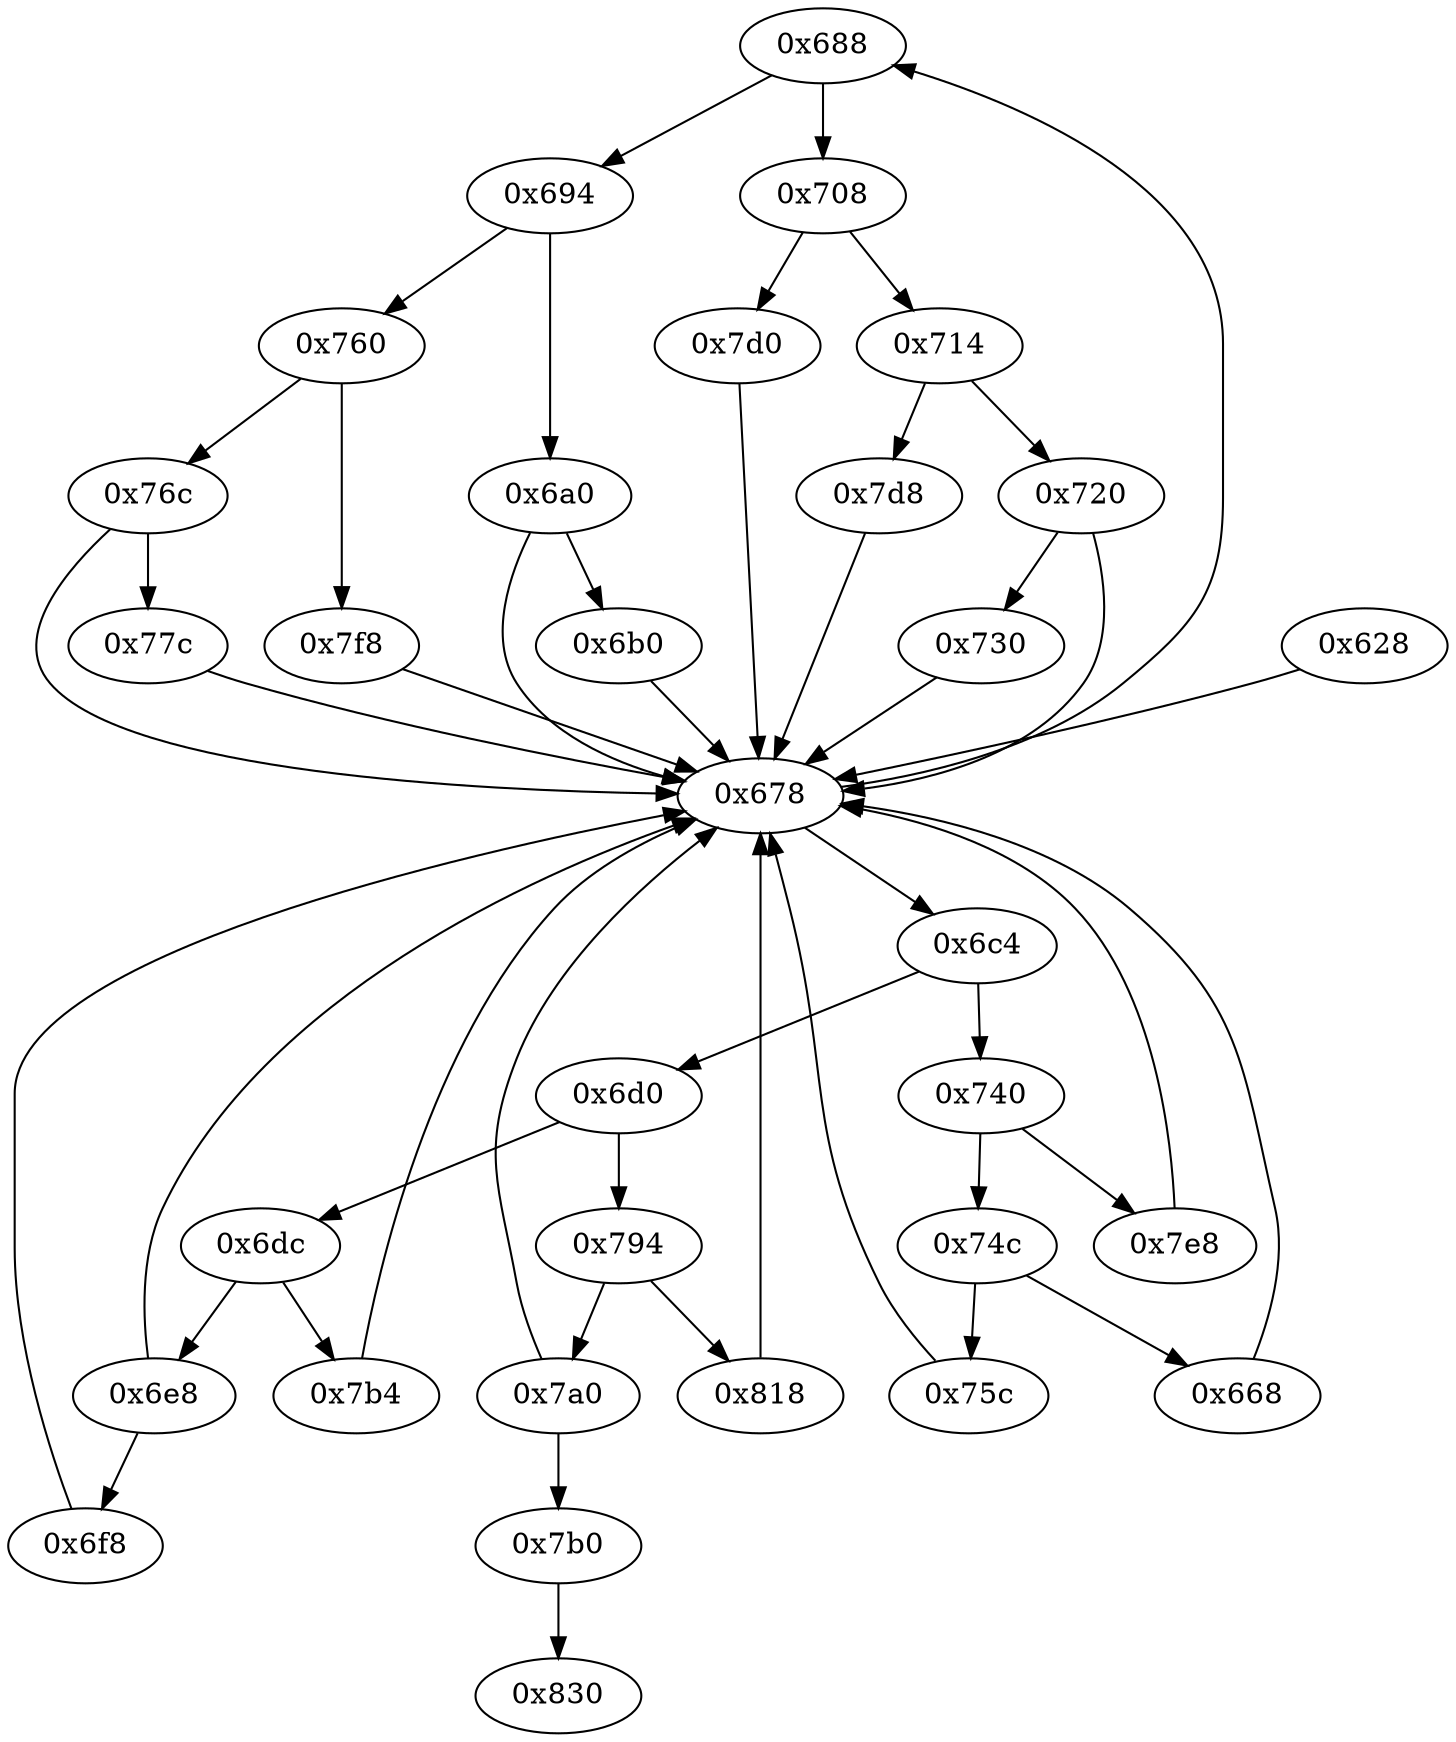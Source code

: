 strict digraph "" {
	"0x688"	 [opcode="[u'ldr', u'cmp', u'b']"];
	"0x694"	 [opcode="[u'ldr', u'cmp', u'b']"];
	"0x688" -> "0x694";
	"0x708"	 [opcode="[u'ldr', u'cmp', u'b']"];
	"0x688" -> "0x708";
	"0x6dc"	 [opcode="[u'ldr', u'cmp', u'b']"];
	"0x6e8"	 [opcode="[u'ldr', u'cmp', u'mov', u'b']"];
	"0x6dc" -> "0x6e8";
	"0x7b4"	 [opcode="[u'ldr', u'cmp', u'mov', u'mov', u'strb', u'ldr', u'b']"];
	"0x6dc" -> "0x7b4";
	"0x678"	 [opcode="[u'mov', u'ldr', u'cmp', u'b']"];
	"0x6e8" -> "0x678";
	"0x6f8"	 [opcode="[u'mov', u'bl', u'ldr', u'b']"];
	"0x6e8" -> "0x6f8";
	"0x7a0"	 [opcode="[u'ldr', u'cmp', u'mov', u'b']"];
	"0x7a0" -> "0x678";
	"0x7b0"	 [opcode="[u'b']"];
	"0x7a0" -> "0x7b0";
	"0x6a0"	 [opcode="[u'ldr', u'cmp', u'mov', u'b']"];
	"0x6a0" -> "0x678";
	"0x6b0"	 [opcode="[u'ldr', u'cmp', u'mov', u'mov', u'b']"];
	"0x6a0" -> "0x6b0";
	"0x818"	 [opcode="[u'ldrb', u'ldr', u'ldr', u'cmp', u'mov', u'b']"];
	"0x818" -> "0x678";
	"0x7e8"	 [opcode="[u'mov', u'bl', u'ldr', u'b']"];
	"0x7e8" -> "0x678";
	"0x7f8"	 [opcode="[u'ldrb', u'str', u'ldr', u'ldr', u'ldr', u'cmp', u'mov', u'b']"];
	"0x7f8" -> "0x678";
	"0x678" -> "0x688";
	"0x6c4"	 [opcode="[u'ldr', u'cmp', u'b']"];
	"0x678" -> "0x6c4";
	"0x75c"	 [opcode="[u'b']"];
	"0x75c" -> "0x678";
	"0x74c"	 [opcode="[u'ldr', u'cmp', u'mov', u'b']"];
	"0x74c" -> "0x75c";
	"0x668"	 [opcode="[u'ldr', u'cmp', u'mov', u'ldr']"];
	"0x74c" -> "0x668";
	"0x730"	 [opcode="[u'mov', u'bl', u'ldr', u'b']"];
	"0x730" -> "0x678";
	"0x76c"	 [opcode="[u'ldr', u'cmp', u'mov', u'b']"];
	"0x76c" -> "0x678";
	"0x77c"	 [opcode="[u'ldr', u'ldr', u'ldrb', u'strb', u'ldr', u'b']"];
	"0x76c" -> "0x77c";
	"0x694" -> "0x6a0";
	"0x760"	 [opcode="[u'ldr', u'cmp', u'b']"];
	"0x694" -> "0x760";
	"0x794"	 [opcode="[u'ldr', u'cmp', u'b']"];
	"0x794" -> "0x7a0";
	"0x794" -> "0x818";
	"0x830"	 [opcode="[u'mov', u'sub', u'pop']"];
	"0x7b0" -> "0x830";
	"0x6f8" -> "0x678";
	"0x7b4" -> "0x678";
	"0x6d0"	 [opcode="[u'ldr', u'cmp', u'b']"];
	"0x6d0" -> "0x6dc";
	"0x6d0" -> "0x794";
	"0x760" -> "0x7f8";
	"0x760" -> "0x76c";
	"0x714"	 [opcode="[u'ldr', u'cmp', u'b']"];
	"0x7d8"	 [opcode="[u'mov', u'bl', u'ldr', u'b']"];
	"0x714" -> "0x7d8";
	"0x720"	 [opcode="[u'ldr', u'cmp', u'mov', u'b']"];
	"0x714" -> "0x720";
	"0x7d8" -> "0x678";
	"0x720" -> "0x678";
	"0x720" -> "0x730";
	"0x668" -> "0x678";
	"0x708" -> "0x714";
	"0x7d0"	 [opcode="[u'ldr', u'b']"];
	"0x708" -> "0x7d0";
	"0x6b0" -> "0x678";
	"0x7d0" -> "0x678";
	"0x77c" -> "0x678";
	"0x628"	 [opcode="[u'push', u'add', u'sub', u'add', u'str', u'ldr', u'ldr', u'ldr', u'add', u'ldr', u'add', u'ldr', u'add', u'ldr', u'add', u'b']"];
	"0x628" -> "0x678";
	"0x6c4" -> "0x6d0";
	"0x740"	 [opcode="[u'ldr', u'cmp', u'b']"];
	"0x6c4" -> "0x740";
	"0x740" -> "0x7e8";
	"0x740" -> "0x74c";
}
